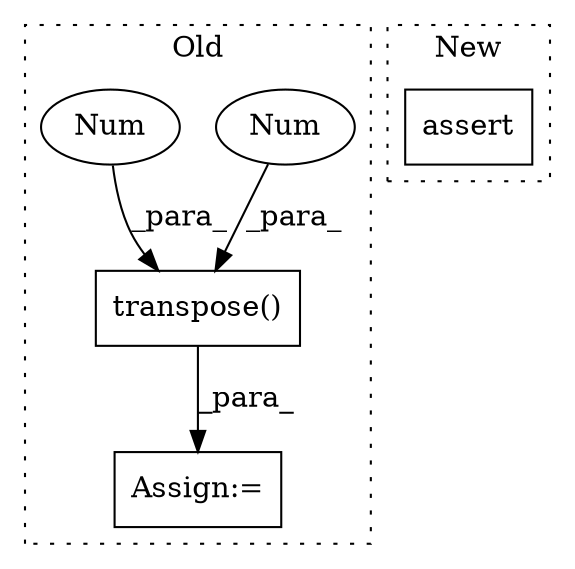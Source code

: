 digraph G {
subgraph cluster0 {
1 [label="transpose()" a="75" s="1469,1496" l="23,1" shape="box"];
3 [label="Num" a="76" s="1495" l="1" shape="ellipse"];
4 [label="Num" a="76" s="1492" l="1" shape="ellipse"];
5 [label="Assign:=" a="68" s="1466" l="3" shape="box"];
label = "Old";
style="dotted";
}
subgraph cluster1 {
2 [label="assert" a="65" s="1859" l="7" shape="box"];
label = "New";
style="dotted";
}
1 -> 5 [label="_para_"];
3 -> 1 [label="_para_"];
4 -> 1 [label="_para_"];
}